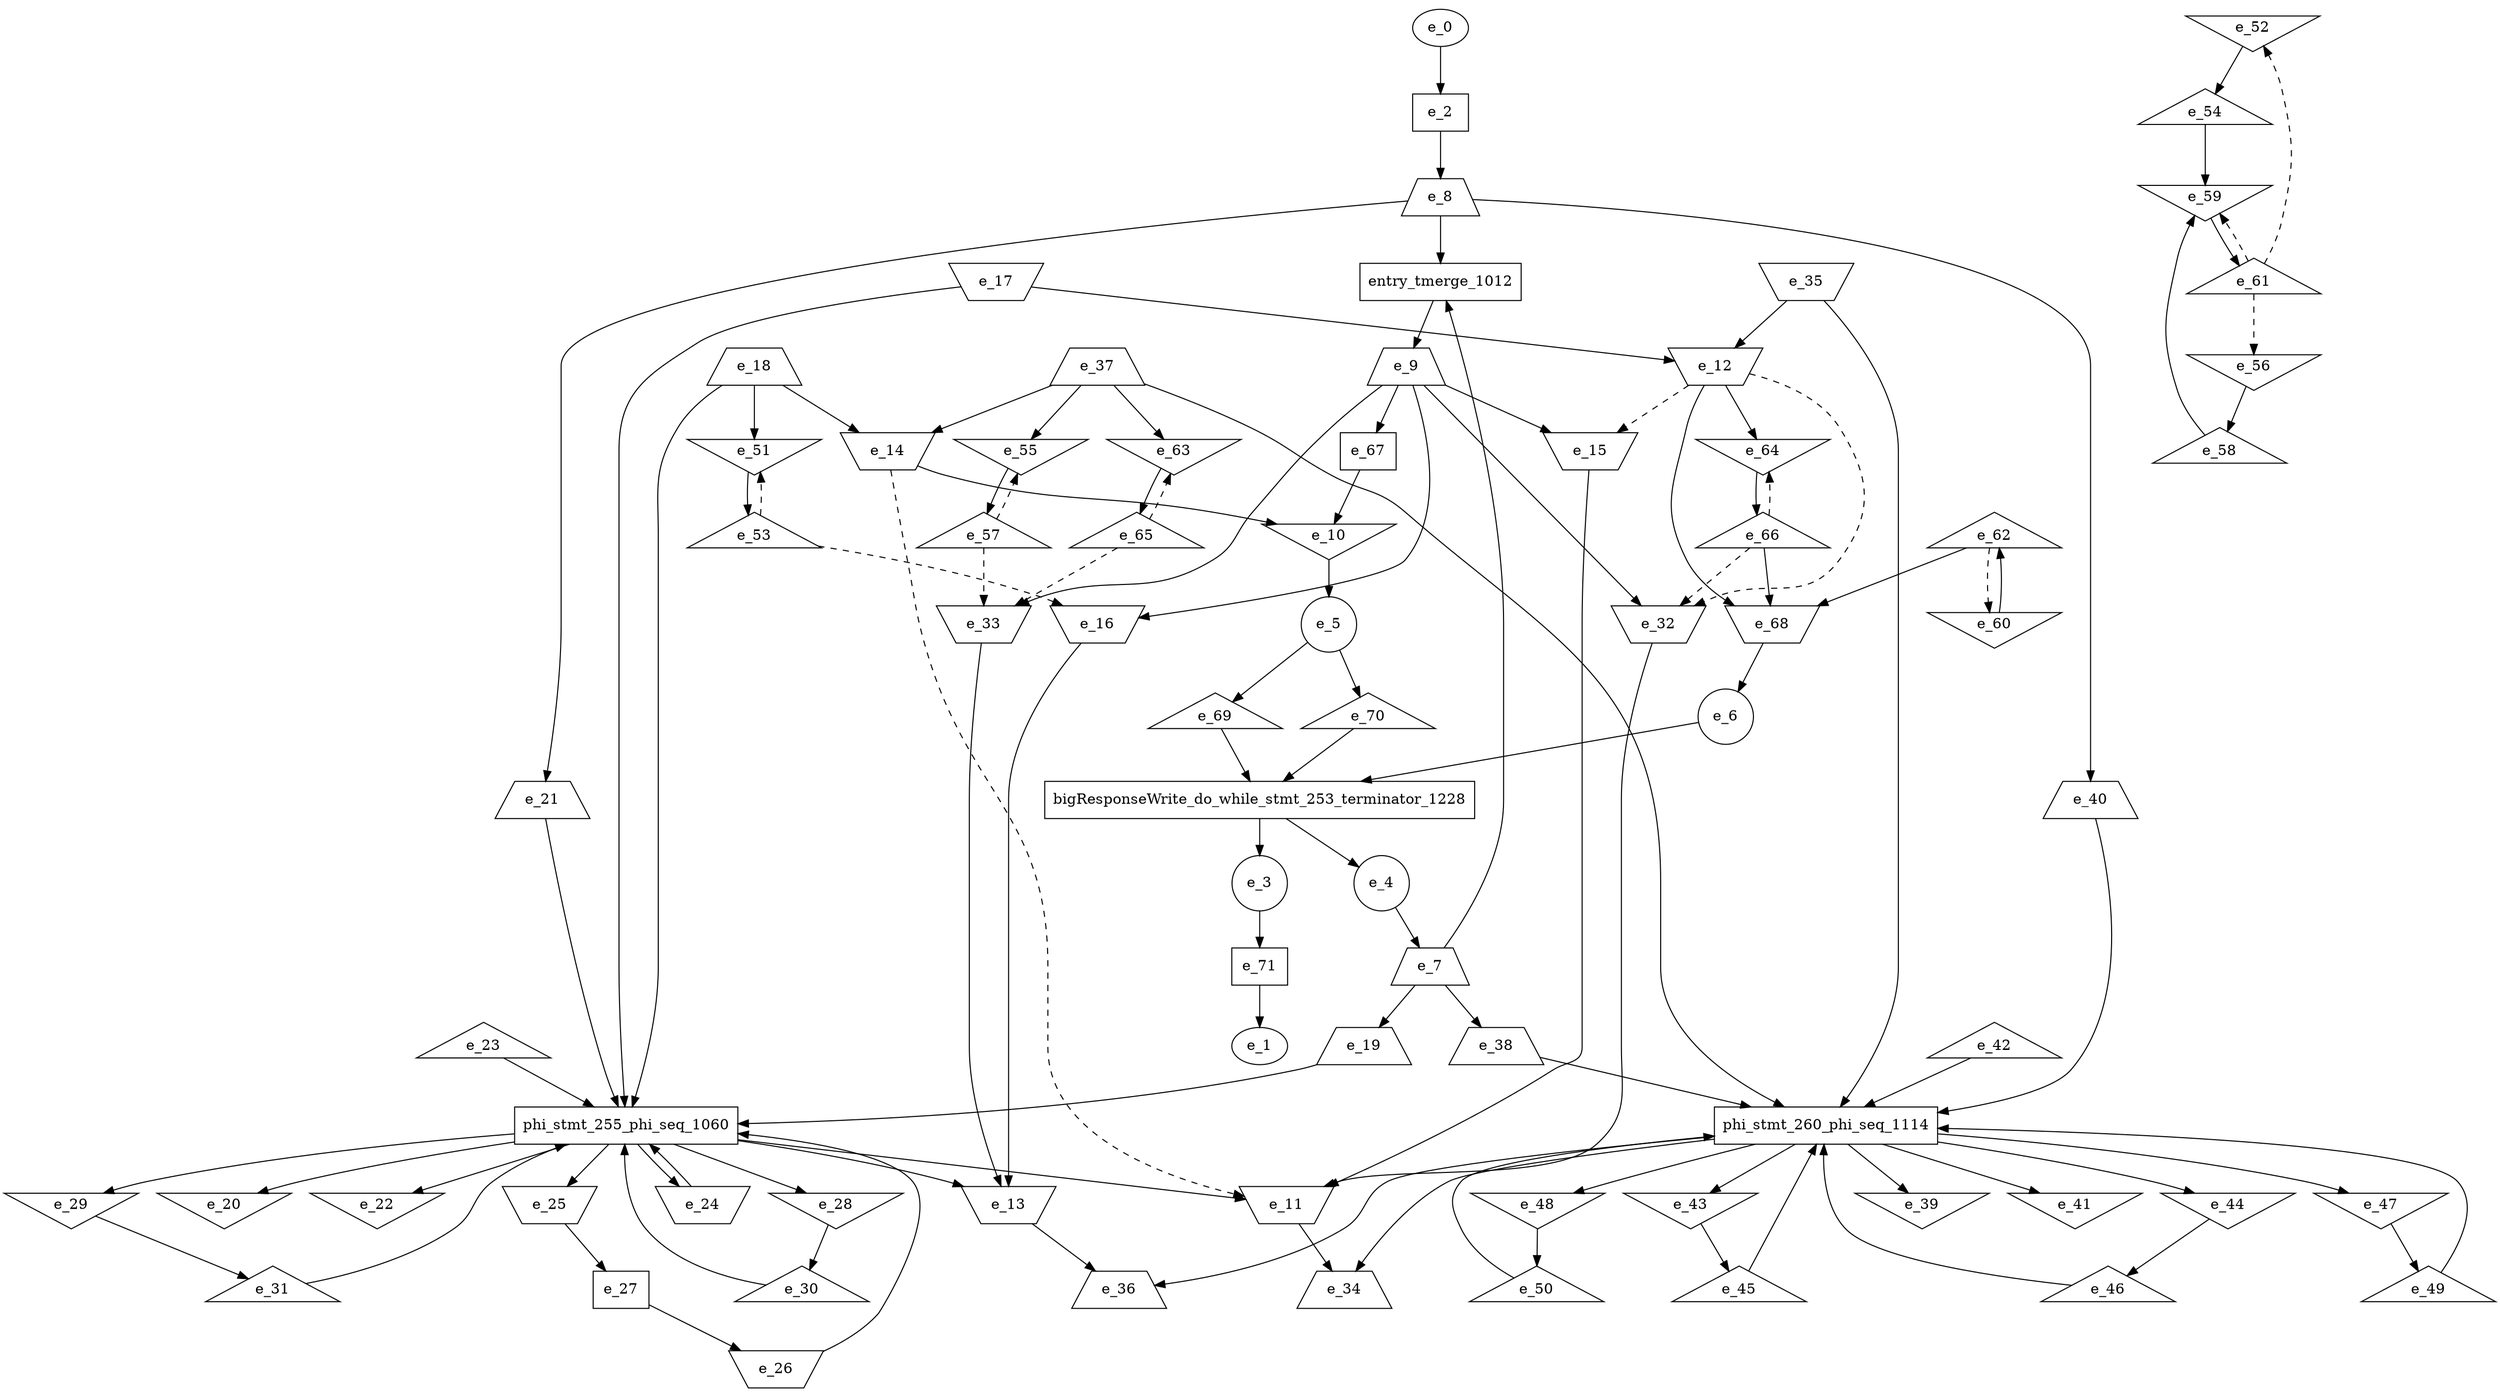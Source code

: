 digraph control_path {
  e_0: entry_node : n ;
  e_1: exit_node : s ;
  e_2 [shape = dot];
  e_3 [shape = circle];
  e_4 [shape = circle];
  e_5 [shape = circle];
  e_6 [shape = circle];
  e_7 [shape = trapezium];
  e_8 [shape = trapezium];
  e_9 [shape = trapezium];
  e_10 [shape = invtriangle];
  e_11 [shape = invtrapezium];
  e_12 [shape = invtrapezium];
  e_13 [shape = invtrapezium];
  e_14 [shape = invtrapezium];
  e_15 [shape = invtrapezium];
  e_16 [shape = invtrapezium];
  e_17 [shape = invtrapezium];
  e_18 [shape = trapezium];
  e_19 [shape = trapezium];
  e_20 [shape = invtriangle];
  e_21 [shape = trapezium];
  e_22 [shape = invtriangle];
  e_23 [shape = triangle];
  e_24 [shape = invtrapezium];
  e_25 [shape = invtrapezium];
  e_26 [shape = invtrapezium];
  e_27 [shape = dot];
  e_28 [shape = invtriangle];
  e_29 [shape = invtriangle];
  e_30 [shape = triangle];
  e_31 [shape = triangle];
  e_32 [shape = invtrapezium];
  e_33 [shape = invtrapezium];
  e_34 [shape = trapezium];
  e_35 [shape = invtrapezium];
  e_36 [shape = trapezium];
  e_37 [shape = trapezium];
  e_38 [shape = trapezium];
  e_39 [shape = invtriangle];
  e_40 [shape = trapezium];
  e_41 [shape = invtriangle];
  e_42 [shape = triangle];
  e_43 [shape = invtriangle];
  e_44 [shape = invtriangle];
  e_45 [shape = triangle];
  e_46 [shape = triangle];
  e_47 [shape = invtriangle];
  e_48 [shape = invtriangle];
  e_49 [shape = triangle];
  e_50 [shape = triangle];
  e_51 [shape = invtriangle];
  e_52 [shape = invtriangle];
  e_53 [shape = triangle];
  e_54 [shape = triangle];
  e_55 [shape = invtriangle];
  e_56 [shape = invtriangle];
  e_57 [shape = triangle];
  e_58 [shape = triangle];
  e_59 [shape = invtriangle];
  e_60 [shape = invtriangle];
  e_61 [shape = triangle];
  e_62 [shape = triangle];
  e_63 [shape = invtriangle];
  e_64 [shape = invtriangle];
  e_65 [shape = triangle];
  e_66 [shape = triangle];
  e_67 [shape = dot];
  e_68 [shape = invtrapezium];
  e_69 [shape = triangle];
  e_70 [shape = triangle];
  e_71 [shape = dot];
  e_71 -> e_1;
  e_0 -> e_2;
  e_10 -> e_5;
  e_68 -> e_6;
  e_4 -> e_7;
  e_2 -> e_8;
  e_67 -> e_10;
  e_14 -> e_10;
  e_15 -> e_11;
  e_32 -> e_11;
  e_14 -> e_11[style = dashed];
  e_17 -> e_12;
  e_35 -> e_12;
  e_16 -> e_13;
  e_33 -> e_13;
  e_18 -> e_14;
  e_37 -> e_14;
  e_9 -> e_15;
  e_12 -> e_15[style = dashed];
  e_9 -> e_16;
  e_53 -> e_16[style = dashed];
  e_7 -> e_19;
  e_8 -> e_21;
  e_27 -> e_26;
  e_25 -> e_27;
  e_28 -> e_30;
  e_29 -> e_31;
  e_9 -> e_32;
  e_12 -> e_32[style = dashed];
  e_66 -> e_32[style = dashed];
  e_9 -> e_33;
  e_65 -> e_33[style = dashed];
  e_57 -> e_33[style = dashed];
  e_11 -> e_34;
  e_13 -> e_36;
  e_7 -> e_38;
  e_8 -> e_40;
  e_43 -> e_45;
  e_44 -> e_46;
  e_47 -> e_49;
  e_48 -> e_50;
  e_18 -> e_51;
  e_53 -> e_51[style = dashed];
  e_61 -> e_52[style = dashed];
  e_51 -> e_53;
  e_52 -> e_54;
  e_37 -> e_55;
  e_57 -> e_55[style = dashed];
  e_61 -> e_56[style = dashed];
  e_55 -> e_57;
  e_56 -> e_58;
  e_54 -> e_59;
  e_58 -> e_59;
  e_61 -> e_59[style = dashed];
  e_62 -> e_60[style = dashed];
  e_59 -> e_61;
  e_60 -> e_62;
  e_37 -> e_63;
  e_65 -> e_63[style = dashed];
  e_12 -> e_64;
  e_66 -> e_64[style = dashed];
  e_63 -> e_65;
  e_64 -> e_66;
  e_9 -> e_67;
  e_12 -> e_68;
  e_66 -> e_68;
  e_62 -> e_68;
  e_5 -> e_69;
  e_5 -> e_70;
  e_3 -> e_71;
  bigResponseWrite_do_while_stmt_253_terminator_1228 [shape=rectangle];
e_6 -> bigResponseWrite_do_while_stmt_253_terminator_1228;
e_70 -> bigResponseWrite_do_while_stmt_253_terminator_1228;
e_69 -> bigResponseWrite_do_while_stmt_253_terminator_1228;
bigResponseWrite_do_while_stmt_253_terminator_1228 -> e_4;
bigResponseWrite_do_while_stmt_253_terminator_1228 -> e_3;
  phi_stmt_255_phi_seq_1060 [shape=rectangle];
e_21 -> phi_stmt_255_phi_seq_1060;
phi_stmt_255_phi_seq_1060 -> e_24;
phi_stmt_255_phi_seq_1060 -> e_25;
phi_stmt_255_phi_seq_1060 -> e_22;
e_24 -> phi_stmt_255_phi_seq_1060;
e_26 -> phi_stmt_255_phi_seq_1060;
e_19 -> phi_stmt_255_phi_seq_1060;
phi_stmt_255_phi_seq_1060 -> e_28;
phi_stmt_255_phi_seq_1060 -> e_29;
phi_stmt_255_phi_seq_1060 -> e_20;
e_30 -> phi_stmt_255_phi_seq_1060;
e_31 -> phi_stmt_255_phi_seq_1060;
e_17 -> phi_stmt_255_phi_seq_1060;
e_18 -> phi_stmt_255_phi_seq_1060;
phi_stmt_255_phi_seq_1060 -> e_11;
phi_stmt_255_phi_seq_1060 -> e_13;
e_23 -> phi_stmt_255_phi_seq_1060;
  phi_stmt_260_phi_seq_1114 [shape=rectangle];
e_40 -> phi_stmt_260_phi_seq_1114;
phi_stmt_260_phi_seq_1114 -> e_43;
phi_stmt_260_phi_seq_1114 -> e_44;
phi_stmt_260_phi_seq_1114 -> e_41;
e_45 -> phi_stmt_260_phi_seq_1114;
e_46 -> phi_stmt_260_phi_seq_1114;
e_38 -> phi_stmt_260_phi_seq_1114;
phi_stmt_260_phi_seq_1114 -> e_47;
phi_stmt_260_phi_seq_1114 -> e_48;
phi_stmt_260_phi_seq_1114 -> e_39;
e_49 -> phi_stmt_260_phi_seq_1114;
e_50 -> phi_stmt_260_phi_seq_1114;
e_35 -> phi_stmt_260_phi_seq_1114;
e_37 -> phi_stmt_260_phi_seq_1114;
phi_stmt_260_phi_seq_1114 -> e_34;
phi_stmt_260_phi_seq_1114 -> e_36;
e_42 -> phi_stmt_260_phi_seq_1114;
entry_tmerge_1012 [shape = rectangle]; 
e_7 -> entry_tmerge_1012;
e_8 -> entry_tmerge_1012;
entry_tmerge_1012 -> e_9;
}
